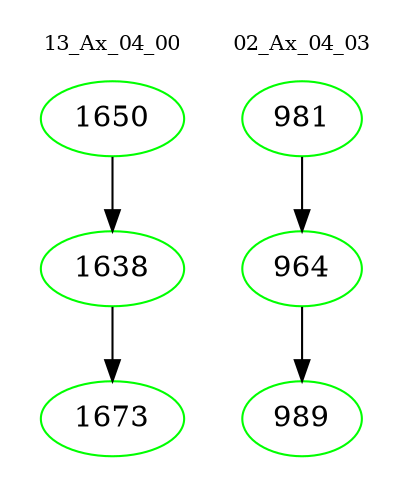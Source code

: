 digraph{
subgraph cluster_0 {
color = white
label = "13_Ax_04_00";
fontsize=10;
T0_1650 [label="1650", color="green"]
T0_1650 -> T0_1638 [color="black"]
T0_1638 [label="1638", color="green"]
T0_1638 -> T0_1673 [color="black"]
T0_1673 [label="1673", color="green"]
}
subgraph cluster_1 {
color = white
label = "02_Ax_04_03";
fontsize=10;
T1_981 [label="981", color="green"]
T1_981 -> T1_964 [color="black"]
T1_964 [label="964", color="green"]
T1_964 -> T1_989 [color="black"]
T1_989 [label="989", color="green"]
}
}
